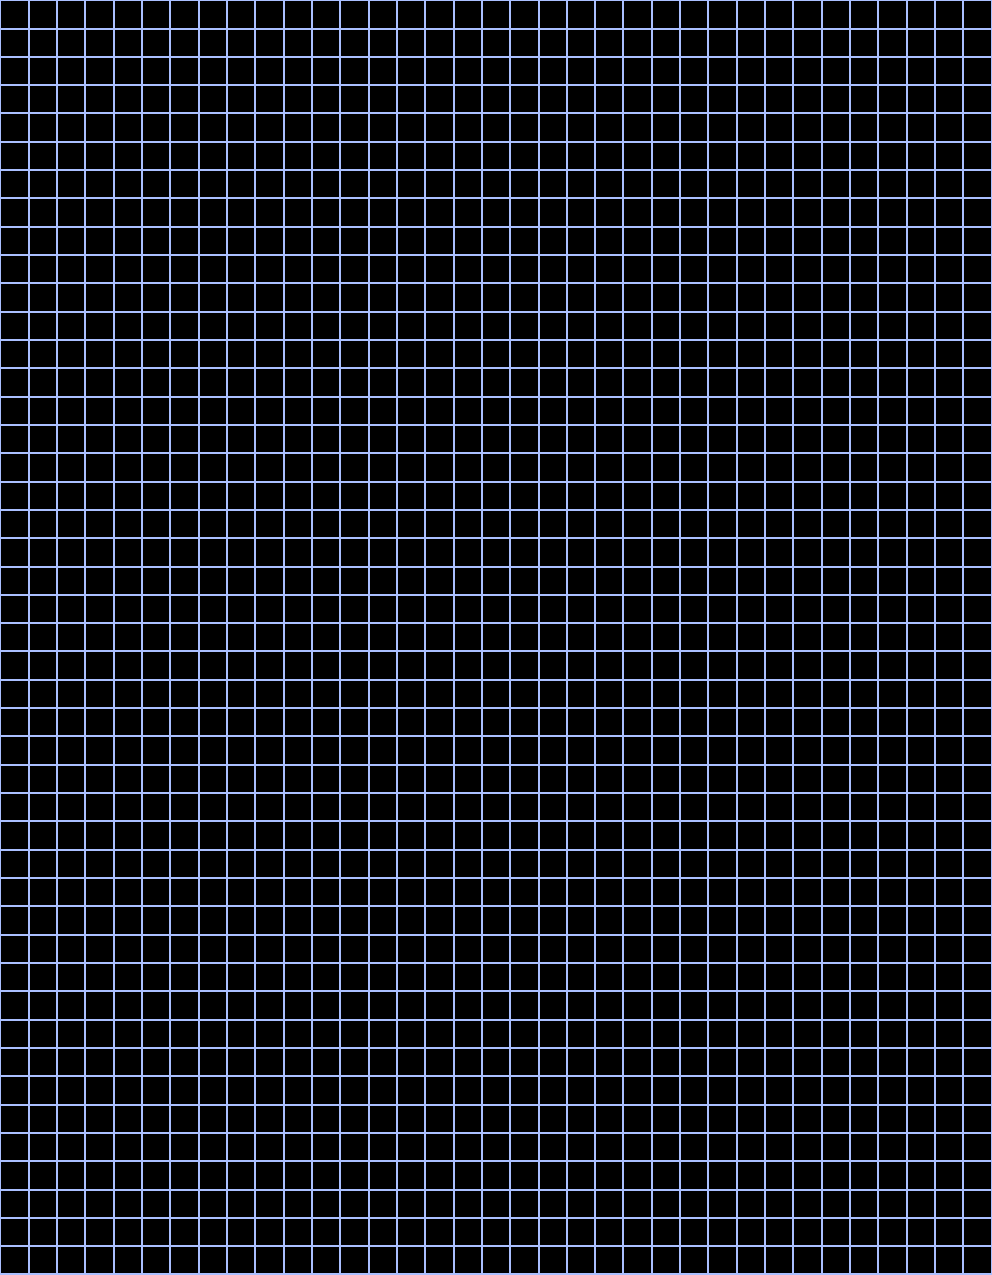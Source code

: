 pen lines_p = rgb(0.25490196078431371,0.41176470588235292,0.88235294117647056)+white; //lightened royalblue(web)
real paperwidth = 17.5cm;
real paperheight = 22.5cm;
real width = paperwidth - 0cm; // margins
real height = paperheight - 0cm; // margins 
real gridspacing = .5cm;
int nwidth = round(width/gridspacing);
int nheight = round(height/gridspacing);
width = nwidth*gridspacing; 
height = nheight*gridspacing;
fill(scale(width,height)*unitsquare, black); // black background
size(width, 0);
for(int i = 0; i <= nwidth; ++i)
  draw((gridspacing*i,0)--(gridspacing*i,height),lines_p);
for(int j = 0; j <= nheight; ++j)
  draw((0,gridspacing*j)--(width,gridspacing*j),lines_p);


